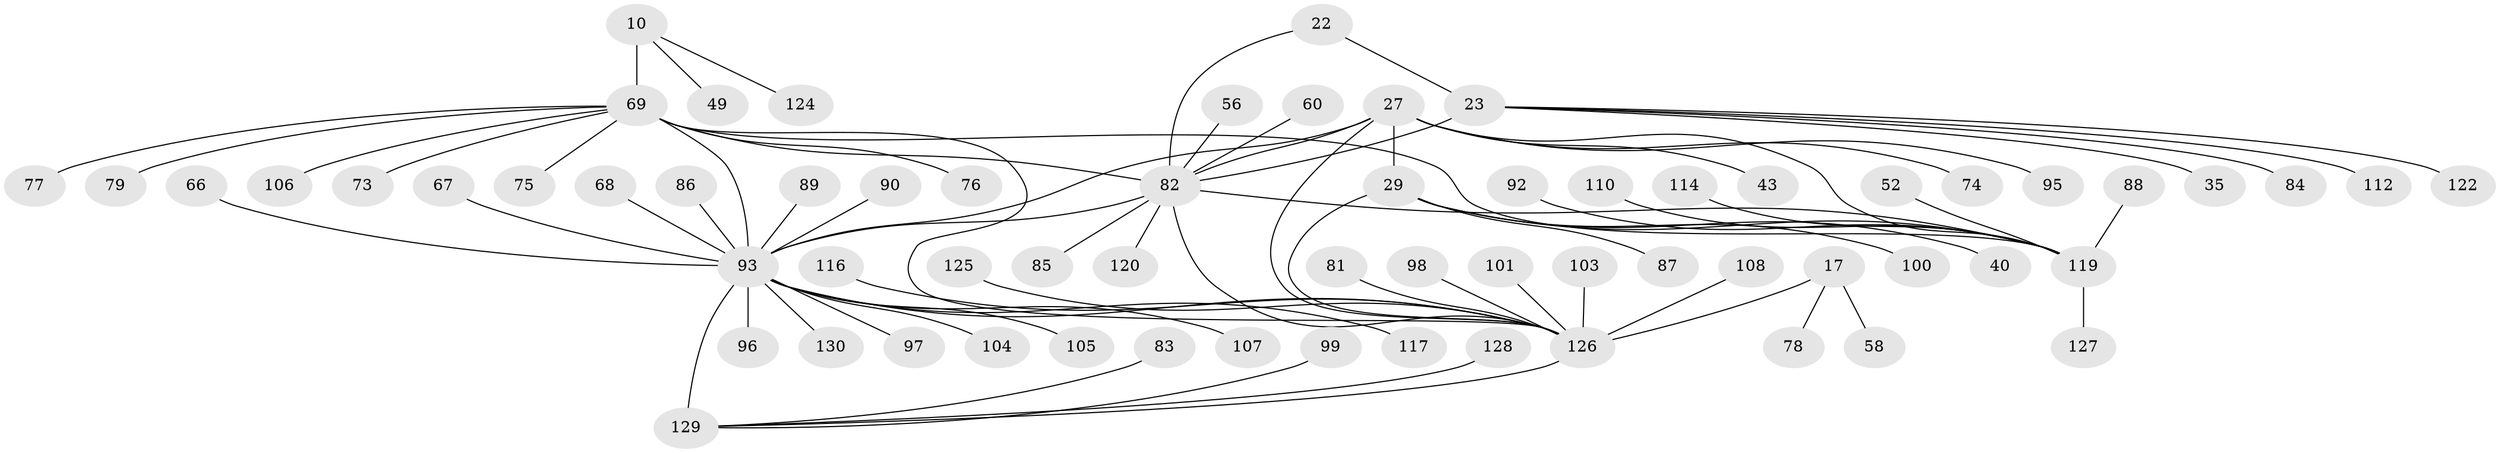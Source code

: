 // original degree distribution, {7: 0.03076923076923077, 12: 0.015384615384615385, 8: 0.038461538461538464, 10: 0.023076923076923078, 9: 0.03076923076923077, 11: 0.03076923076923077, 6: 0.023076923076923078, 13: 0.015384615384615385, 5: 0.023076923076923078, 2: 0.13076923076923078, 1: 0.6, 3: 0.023076923076923078, 4: 0.015384615384615385}
// Generated by graph-tools (version 1.1) at 2025/55/03/09/25 04:55:30]
// undirected, 65 vertices, 75 edges
graph export_dot {
graph [start="1"]
  node [color=gray90,style=filled];
  10 [super="+9"];
  17 [super="+14"];
  22 [super="+20"];
  23 [super="+19"];
  27 [super="+25"];
  29 [super="+28"];
  35;
  40;
  43;
  49;
  52;
  56;
  58;
  60;
  66;
  67 [super="+46"];
  68;
  69 [super="+65"];
  73;
  74;
  75;
  76;
  77;
  78;
  79;
  81;
  82 [super="+47"];
  83;
  84;
  85;
  86;
  87;
  88 [super="+39"];
  89;
  90;
  92;
  93 [super="+31+72+5+6+42"];
  95;
  96;
  97;
  98;
  99 [super="+38"];
  100;
  101 [super="+33"];
  103;
  104;
  105;
  106;
  107;
  108;
  110;
  112;
  114;
  116 [super="+62+111"];
  117;
  119 [super="+118+71"];
  120;
  122;
  124 [super="+121"];
  125;
  126 [super="+91+18+34+37+44+16+109+115+32+48+94+55+57+70+80"];
  127 [super="+113"];
  128;
  129 [super="+123+3"];
  130;
  10 -- 49;
  10 -- 124;
  10 -- 69 [weight=8];
  17 -- 58;
  17 -- 78;
  17 -- 126 [weight=8];
  22 -- 23 [weight=4];
  22 -- 82 [weight=4];
  23 -- 35;
  23 -- 84;
  23 -- 112;
  23 -- 122;
  23 -- 82 [weight=4];
  27 -- 29 [weight=4];
  27 -- 43;
  27 -- 74;
  27 -- 95;
  27 -- 93 [weight=2];
  27 -- 126 [weight=2];
  27 -- 82;
  27 -- 119 [weight=4];
  29 -- 100;
  29 -- 40;
  29 -- 87;
  29 -- 126 [weight=2];
  29 -- 119 [weight=4];
  52 -- 119;
  56 -- 82;
  60 -- 82;
  66 -- 93;
  67 -- 93;
  68 -- 93;
  69 -- 73;
  69 -- 106;
  69 -- 75;
  69 -- 76;
  69 -- 77;
  69 -- 79;
  69 -- 82;
  69 -- 93;
  69 -- 126;
  69 -- 119;
  81 -- 126;
  82 -- 119;
  82 -- 85;
  82 -- 120;
  82 -- 93 [weight=2];
  82 -- 126;
  83 -- 129;
  86 -- 93;
  88 -- 119;
  89 -- 93;
  90 -- 93;
  92 -- 119;
  93 -- 129 [weight=9];
  93 -- 105;
  93 -- 107;
  93 -- 117;
  93 -- 126 [weight=2];
  93 -- 96;
  93 -- 97;
  93 -- 130;
  93 -- 104;
  98 -- 126;
  99 -- 129;
  101 -- 126;
  103 -- 126;
  108 -- 126;
  110 -- 119;
  114 -- 119;
  116 -- 126;
  119 -- 127;
  125 -- 126;
  126 -- 129;
  128 -- 129;
}

